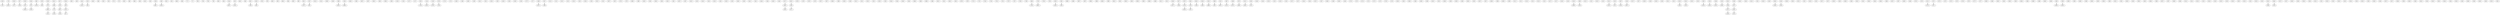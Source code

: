 digraph adj {
graph [k=96]
edge [d=-95]
"178+" [l=9198]
"178-" [l=9198]
"197+" [l=3546]
"197-" [l=3546]
"255+" [l=511]
"255-" [l=511]
"369+" [l=831]
"369-" [l=831]
"379+" [l=5784]
"379-" [l=5784]
"407+" [l=188]
"407-" [l=188]
"409+" [l=191]
"409-" [l=191]
"444+" [l=19239]
"444-" [l=19239]
"448+" [l=302]
"448-" [l=302]
"449+" [l=386]
"449-" [l=386]
"526+" [l=959]
"526-" [l=959]
"575+" [l=861]
"575-" [l=861]
"585+" [l=149]
"585-" [l=149]
"586+" [l=281]
"586-" [l=281]
"618+" [l=642]
"618-" [l=642]
"649+" [l=5193]
"649-" [l=5193]
"652+" [l=288]
"652-" [l=288]
"669+" [l=708]
"669-" [l=708]
"717+" [l=179]
"717-" [l=179]
"789+" [l=191]
"789-" [l=191]
"790+" [l=108]
"790-" [l=108]
"804+" [l=191]
"804-" [l=191]
"818+" [l=932]
"818-" [l=932]
"840+" [l=117]
"840-" [l=117]
"843+" [l=281]
"843-" [l=281]
"876+" [l=148]
"876-" [l=148]
"893+" [l=125]
"893-" [l=125]
"894+" [l=213]
"894-" [l=213]
"895+" [l=147]
"895-" [l=147]
"955+" [l=299]
"955-" [l=299]
"1014+" [l=398]
"1014-" [l=398]
"1038+" [l=191]
"1038-" [l=191]
"1054+" [l=369]
"1054-" [l=369]
"1065+" [l=113]
"1065-" [l=113]
"1067+" [l=388]
"1067-" [l=388]
"1092+" [l=227]
"1092-" [l=227]
"1095+" [l=181]
"1095-" [l=181]
"1104+" [l=207]
"1104-" [l=207]
"1137+" [l=171]
"1137-" [l=171]
"1144+" [l=660]
"1144-" [l=660]
"1159+" [l=215]
"1159-" [l=215]
"1174+" [l=191]
"1174-" [l=191]
"1186+" [l=207]
"1186-" [l=207]
"1189+" [l=176]
"1189-" [l=176]
"1201+" [l=191]
"1201-" [l=191]
"1202+" [l=181]
"1202-" [l=181]
"1204+" [l=163]
"1204-" [l=163]
"1238+" [l=159]
"1238-" [l=159]
"1277+" [l=178]
"1277-" [l=178]
"1289+" [l=191]
"1289-" [l=191]
"1312+" [l=127]
"1312-" [l=127]
"1315+" [l=200]
"1315-" [l=200]
"1323+" [l=191]
"1323-" [l=191]
"1335+" [l=398]
"1335-" [l=398]
"1351+" [l=191]
"1351-" [l=191]
"1367+" [l=170]
"1367-" [l=170]
"1375+" [l=248]
"1375-" [l=248]
"1389+" [l=178]
"1389-" [l=178]
"1393+" [l=303]
"1393-" [l=303]
"1395+" [l=455]
"1395-" [l=455]
"1401+" [l=140]
"1401-" [l=140]
"1407+" [l=134]
"1407-" [l=134]
"1423+" [l=191]
"1423-" [l=191]
"1424+" [l=191]
"1424-" [l=191]
"1432+" [l=246]
"1432-" [l=246]
"1433+" [l=120]
"1433-" [l=120]
"1436+" [l=191]
"1436-" [l=191]
"1441+" [l=162]
"1441-" [l=162]
"1444+" [l=224]
"1444-" [l=224]
"1445+" [l=186]
"1445-" [l=186]
"1465+" [l=260]
"1465-" [l=260]
"1476+" [l=191]
"1476-" [l=191]
"1479+" [l=191]
"1479-" [l=191]
"1507+" [l=405]
"1507-" [l=405]
"1508+" [l=191]
"1508-" [l=191]
"1528+" [l=222]
"1528-" [l=222]
"1531+" [l=191]
"1531-" [l=191]
"1532+" [l=191]
"1532-" [l=191]
"1535+" [l=116]
"1535-" [l=116]
"1544+" [l=103]
"1544-" [l=103]
"1546+" [l=288]
"1546-" [l=288]
"1568+" [l=108]
"1568-" [l=108]
"1586+" [l=191]
"1586-" [l=191]
"1631+" [l=185]
"1631-" [l=185]
"1652+" [l=191]
"1652-" [l=191]
"1679+" [l=160]
"1679-" [l=160]
"1731+" [l=191]
"1731-" [l=191]
"1740+" [l=191]
"1740-" [l=191]
"1761+" [l=132]
"1761-" [l=132]
"1767+" [l=140]
"1767-" [l=140]
"1769+" [l=146]
"1769-" [l=146]
"1793+" [l=47003]
"1793-" [l=47003]
"1795+" [l=311]
"1795-" [l=311]
"1876+" [l=12192]
"1876-" [l=12192]
"1953+" [l=16880]
"1953-" [l=16880]
"1996+" [l=191]
"1996-" [l=191]
"1997+" [l=199]
"1997-" [l=199]
"1998+" [l=192]
"1998-" [l=192]
"2000+" [l=303]
"2000-" [l=303]
"2001+" [l=209]
"2001-" [l=209]
"2003+" [l=207]
"2003-" [l=207]
"2005+" [l=224]
"2005-" [l=224]
"2006+" [l=135]
"2006-" [l=135]
"2011+" [l=387]
"2011-" [l=387]
"2017+" [l=119689]
"2017-" [l=119689]
"2042+" [l=62816]
"2042-" [l=62816]
"2054+" [l=42719]
"2054-" [l=42719]
"2060+" [l=55199]
"2060-" [l=55199]
"2067+" [l=16413]
"2067-" [l=16413]
"2073+" [l=148743]
"2073-" [l=148743]
"2083+" [l=125480]
"2083-" [l=125480]
"2090+" [l=23857]
"2090-" [l=23857]
"2101+" [l=19092]
"2101-" [l=19092]
"2146+" [l=191]
"2146-" [l=191]
"2153+" [l=191]
"2153-" [l=191]
"2155+" [l=191]
"2155-" [l=191]
"2157+" [l=191]
"2157-" [l=191]
"2164+" [l=191]
"2164-" [l=191]
"2167+" [l=191]
"2167-" [l=191]
"2168+" [l=191]
"2168-" [l=191]
"2169+" [l=191]
"2169-" [l=191]
"2170+" [l=191]
"2170-" [l=191]
"2174+" [l=191]
"2174-" [l=191]
"2175+" [l=191]
"2175-" [l=191]
"2178+" [l=191]
"2178-" [l=191]
"2183+" [l=191]
"2183-" [l=191]
"2186+" [l=191]
"2186-" [l=191]
"2189+" [l=191]
"2189-" [l=191]
"2192+" [l=191]
"2192-" [l=191]
"2198+" [l=191]
"2198-" [l=191]
"2200+" [l=191]
"2200-" [l=191]
"2205+" [l=191]
"2205-" [l=191]
"2207+" [l=191]
"2207-" [l=191]
"2208+" [l=191]
"2208-" [l=191]
"2209+" [l=191]
"2209-" [l=191]
"2211+" [l=191]
"2211-" [l=191]
"2213+" [l=191]
"2213-" [l=191]
"2215+" [l=191]
"2215-" [l=191]
"2217+" [l=191]
"2217-" [l=191]
"2218+" [l=191]
"2218-" [l=191]
"2220+" [l=33897]
"2220-" [l=33897]
"2221+" [l=2166]
"2221-" [l=2166]
"2222+" [l=9176]
"2222-" [l=9176]
"2223+" [l=67576]
"2223-" [l=67576]
"2225+" [l=47789]
"2225-" [l=47789]
"2226+" [l=81584]
"2226-" [l=81584]
"2227+" [l=7193]
"2227-" [l=7193]
"2228+" [l=17066]
"2228-" [l=17066]
"2229+" [l=32702]
"2229-" [l=32702]
"2230+" [l=13361]
"2230-" [l=13361]
"2231+" [l=12170]
"2231-" [l=12170]
"2232+" [l=43000]
"2232-" [l=43000]
"2233+" [l=10445]
"2233-" [l=10445]
"2234+" [l=20616]
"2234-" [l=20616]
"2235+" [l=49798]
"2235-" [l=49798]
"2236+" [l=66306]
"2236-" [l=66306]
"2237+" [l=3370]
"2237-" [l=3370]
"2238+" [l=289205]
"2238-" [l=289205]
"2239+" [l=45251]
"2239-" [l=45251]
"2240+" [l=3595]
"2240-" [l=3595]
"2241+" [l=136831]
"2241-" [l=136831]
"2242+" [l=2379]
"2242-" [l=2379]
"2243+" [l=65350]
"2243-" [l=65350]
"2244+" [l=2843]
"2244-" [l=2843]
"2246+" [l=104153]
"2246-" [l=104153]
"2247+" [l=13791]
"2247-" [l=13791]
"2248+" [l=43690]
"2248-" [l=43690]
"2249+" [l=5382]
"2249-" [l=5382]
"2250+" [l=38360]
"2250-" [l=38360]
"2251+" [l=14869]
"2251-" [l=14869]
"2252+" [l=5449]
"2252-" [l=5449]
"2253+" [l=77062]
"2253-" [l=77062]
"2255+" [l=1872]
"2255-" [l=1872]
"2256+" [l=1941]
"2256-" [l=1941]
"2257+" [l=147511]
"2257-" [l=147511]
"2258+" [l=50069]
"2258-" [l=50069]
"2259+" [l=1425]
"2259-" [l=1425]
"2260+" [l=3005]
"2260-" [l=3005]
"2261+" [l=4005]
"2261-" [l=4005]
"2263+" [l=138284]
"2263-" [l=138284]
"2264+" [l=77325]
"2264-" [l=77325]
"2266+" [l=16190]
"2266-" [l=16190]
"2267+" [l=30161]
"2267-" [l=30161]
"2268+" [l=207861]
"2268-" [l=207861]
"2269+" [l=19097]
"2269-" [l=19097]
"2270+" [l=38838]
"2270-" [l=38838]
"2272+" [l=70204]
"2272-" [l=70204]
"2273+" [l=97508]
"2273-" [l=97508]
"2275+" [l=102387]
"2275-" [l=102387]
"2276+" [l=35971]
"2276-" [l=35971]
"2277+" [l=9208]
"2277-" [l=9208]
"2278+" [l=3296]
"2278-" [l=3296]
"2280+" [l=44908]
"2280-" [l=44908]
"2281+" [l=9532]
"2281-" [l=9532]
"2282+" [l=11274]
"2282-" [l=11274]
"2283+" [l=30056]
"2283-" [l=30056]
"2284+" [l=36650]
"2284-" [l=36650]
"2286+" [l=6113]
"2286-" [l=6113]
"2287+" [l=76187]
"2287-" [l=76187]
"2288+" [l=3502]
"2288-" [l=3502]
"2289+" [l=2660]
"2289-" [l=2660]
"2290+" [l=41647]
"2290-" [l=41647]
"2291+" [l=86481]
"2291-" [l=86481]
"2292+" [l=5497]
"2292-" [l=5497]
"2294+" [l=34249]
"2294-" [l=34249]
"2295+" [l=48132]
"2295-" [l=48132]
"2296+" [l=166107]
"2296-" [l=166107]
"2297+" [l=68516]
"2297-" [l=68516]
"2298+" [l=114972]
"2298-" [l=114972]
"2299+" [l=284948]
"2299-" [l=284948]
"2300+" [l=6335]
"2300-" [l=6335]
"2301+" [l=109043]
"2301-" [l=109043]
"2302+" [l=83736]
"2302-" [l=83736]
"2303+" [l=52283]
"2303-" [l=52283]
"2304+" [l=22917]
"2304-" [l=22917]
"2305+" [l=9978]
"2305-" [l=9978]
"2306+" [l=4491]
"2306-" [l=4491]
"2307+" [l=48298]
"2307-" [l=48298]
"2308+" [l=5943]
"2308-" [l=5943]
"2309+" [l=2214]
"2309-" [l=2214]
"2310+" [l=133153]
"2310-" [l=133153]
"2311+" [l=157462]
"2311-" [l=157462]
"2312+" [l=10536]
"2312-" [l=10536]
"2313+" [l=73810]
"2313-" [l=73810]
"2314+" [l=36249]
"2314-" [l=36249]
"2315+" [l=13578]
"2315-" [l=13578]
"2316+" [l=13581]
"2316-" [l=13581]
"2317+" [l=8327]
"2317-" [l=8327]
"2318+" [l=57478]
"2318-" [l=57478]
"2319+" [l=2937]
"2319-" [l=2937]
"2320+" [l=14026]
"2320-" [l=14026]
"2322+" [l=5457]
"2322-" [l=5457]
"2323+" [l=7083]
"2323-" [l=7083]
"2324+" [l=20365]
"2324-" [l=20365]
"2325+" [l=78236]
"2325-" [l=78236]
"2326+" [l=89374]
"2326-" [l=89374]
"2327+" [l=77135]
"2327-" [l=77135]
"2328+" [l=14127]
"2328-" [l=14127]
"2330+" [l=31156]
"2330-" [l=31156]
"2331+" [l=17512]
"2331-" [l=17512]
"2332+" [l=78089]
"2332-" [l=78089]
"2333+" [l=74549]
"2333-" [l=74549]
"2334+" [l=9559]
"2334-" [l=9559]
"2335+" [l=7480]
"2335-" [l=7480]
"2336+" [l=51147]
"2336-" [l=51147]
"2337+" [l=22846]
"2337-" [l=22846]
"2338+" [l=61757]
"2338-" [l=61757]
"2339+" [l=7900]
"2339-" [l=7900]
"2340+" [l=26474]
"2340-" [l=26474]
"2341+" [l=44667]
"2341-" [l=44667]
"2342+" [l=59603]
"2342-" [l=59603]
"2343+" [l=77029]
"2343-" [l=77029]
"2344+" [l=2974]
"2344-" [l=2974]
"2345+" [l=56129]
"2345-" [l=56129]
"2346+" [l=20109]
"2346-" [l=20109]
"2347+" [l=5876]
"2347-" [l=5876]
"2348+" [l=14238]
"2348-" [l=14238]
"2349+" [l=25708]
"2349-" [l=25708]
"2350+" [l=189987]
"2350-" [l=189987]
"2352+" [l=73645]
"2352-" [l=73645]
"178-" -> "2229+" [d=-186 e=29.3 n=30]
"197-" -> "2318-" [d=-142 e=27.9 n=33]
"255+" -> "2304+" [d=-95 e=0.0 n=17]
"255-" -> "2339-" [d=-143 e=27.9 n=33]
"369+" -> "1876+" [d=-246 e=27.5 n=34]
"379+" -> "2090+" [d=-152 e=27.9 n=33]
"379-" -> "2239-" [d=-134 e=26.7 n=36]
"407+" -> "2242-" [d=27 e=41.4 n=15]
"444+" -> "2225+" [d=-203 e=29.3 n=30]
"449+" -> "2256-" [d=-71 e=36.8 n=19]
"449-" -> "2242+" [d=-42 e=0.0 n=26]
"649-" -> "2236+" [d=-151 e=27.5 n=34]
"818-" -> "2244+" [d=-95 e=0.0 n=38]
"843+" -> "2302-" [d=-157 e=41.4 n=15]
"955+" -> "2237+" [d=-33 e=32.7 n=24]
"1054-" -> "2286+" [d=-204 e=41.4 n=15]
"1144-" -> "2255+" [d=-140 e=40.1 n=16]
"1159+" -> "2278+" [d=-95 e=0.0 n=17]
"1289+" -> "2347+" [d=-95 e=0.0 n=15]
"1465+" -> "2292-" [d=-95 e=0.0 n=12]
"1465-" -> "2317-" [d=-95 e=0.0 n=30]
"1793-" -> "2083+" [d=-208 e=27.5 n=34]
"1876-" -> "369-" [d=-246 e=27.5 n=34]
"1953+" -> "2281+" [d=-220 e=26.0 n=38]
"2017-" -> "2258-" [d=-175 e=21.0 n=58]
"2042-" -> "2310-" [d=-171 e=25.3 n=40]
"2054+" -> "2326-" [d=-206 e=26.7 n=36]
"2060-" -> "2291-" [d=-171 e=27.5 n=34]
"2067-" -> "2313+" [d=-154 e=27.5 n=34]
"2073-" -> "2268+" [d=-176 e=24.2 n=44]
"2083-" -> "1793+" [d=-208 e=27.5 n=34]
"2090+" -> "2341-" [d=-146 e=30.3 n=28]
"2090-" -> "379-" [d=-152 e=27.9 n=33]
"2101+" -> "2295+" [d=-186 e=25.7 n=39]
"2220+" -> "2309+" [d=-236 e=26.0 n=38]
"2223-" -> "2312-" [d=-174 e=29.3 n=30]
"2225-" -> "444-" [d=-203 e=29.3 n=30]
"2226-" -> "2287+" [d=-143 e=25.0 n=41]
"2229-" -> "178+" [d=-186 e=29.3 n=30]
"2232+" -> "2325-" [d=-137 e=28.3 n=32]
"2234-" -> "2263+" [d=-95 e=0.0 n=22]
"2235-" -> "2248+" [d=-99 e=25.7 n=39]
"2236-" -> "649+" [d=-151 e=27.5 n=34]
"2237-" -> "955-" [d=-33 e=32.7 n=24]
"2238-" -> "2247-" [d=-232 e=28.3 n=32]
"2239+" -> "379+" [d=-134 e=26.7 n=36]
"2242+" -> "407-" [d=27 e=41.4 n=15]
"2242-" -> "449+" [d=-42 e=0.0 n=26]
"2244-" -> "818+" [d=-95 e=0.0 n=38]
"2246+" -> "2253-" [d=-175 e=28.8 n=31]
"2246-" -> "2247+" [d=-255 e=0.0 n=16]
"2247+" -> "2238+" [d=-232 e=28.3 n=32]
"2247-" -> "2246+" [d=-255 e=0.0 n=16]
"2248-" -> "2235+" [d=-99 e=25.7 n=39]
"2249-" -> "2294-" [d=-95 e=0.0 n=25]
"2253+" -> "2246-" [d=-175 e=28.8 n=31]
"2255-" -> "1144+" [d=-140 e=40.1 n=16]
"2256+" -> "449-" [d=-71 e=36.8 n=19]
"2258+" -> "2017+" [d=-175 e=21.0 n=58]
"2263-" -> "2234+" [d=-95 e=0.0 n=22]
"2268-" -> "2073+" [d=-176 e=24.2 n=44]
"2272-" -> "2311-" [d=-204 e=27.5 n=34]
"2278-" -> "1159-" [d=-95 e=0.0 n=17]
"2281-" -> "1953-" [d=-220 e=26.0 n=38]
"2286-" -> "1054+" [d=-204 e=41.4 n=15]
"2287-" -> "2226+" [d=-143 e=25.0 n=41]
"2290-" -> "2350+" [d=-170 e=29.3 n=30]
"2291+" -> "2060+" [d=-171 e=27.5 n=34]
"2292+" -> "1465-" [d=-95 e=0.0 n=12]
"2294+" -> "2249+" [d=-95 e=0.0 n=25]
"2295-" -> "2101-" [d=-186 e=25.7 n=39]
"2297+" -> "2310+" [d=-171 e=27.1 n=35]
"2302+" -> "843-" [d=-157 e=41.4 n=15]
"2304-" -> "255-" [d=-95 e=0.0 n=17]
"2309-" -> "2220-" [d=-236 e=26.0 n=38]
"2310+" -> "2042+" [d=-171 e=25.3 n=40]
"2310-" -> "2297-" [d=-171 e=27.1 n=35]
"2311+" -> "2272+" [d=-204 e=27.5 n=34]
"2312+" -> "2223+" [d=-174 e=29.3 n=30]
"2313-" -> "2067+" [d=-154 e=27.5 n=34]
"2317+" -> "1465+" [d=-95 e=0.0 n=30]
"2318+" -> "197+" [d=-142 e=27.9 n=33]
"2324+" -> "2346-" [d=-124 e=24.4 n=43]
"2325+" -> "2232-" [d=-137 e=28.3 n=32]
"2326+" -> "2054-" [d=-206 e=26.7 n=36]
"2339+" -> "255+" [d=-143 e=27.9 n=33]
"2341+" -> "2090-" [d=-146 e=30.3 n=28]
"2346+" -> "2324-" [d=-124 e=24.4 n=43]
"2347-" -> "1289-" [d=-95 e=0.0 n=15]
"2350-" -> "2290+" [d=-170 e=29.3 n=30]
}
